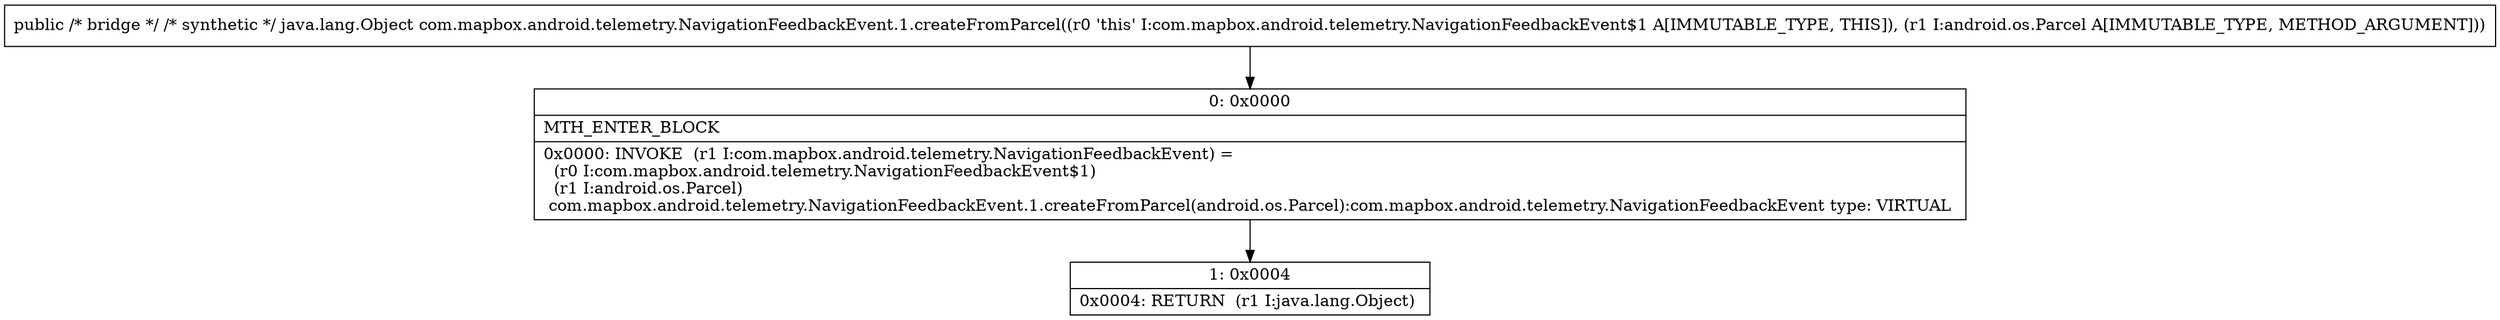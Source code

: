 digraph "CFG forcom.mapbox.android.telemetry.NavigationFeedbackEvent.1.createFromParcel(Landroid\/os\/Parcel;)Ljava\/lang\/Object;" {
Node_0 [shape=record,label="{0\:\ 0x0000|MTH_ENTER_BLOCK\l|0x0000: INVOKE  (r1 I:com.mapbox.android.telemetry.NavigationFeedbackEvent) = \l  (r0 I:com.mapbox.android.telemetry.NavigationFeedbackEvent$1)\l  (r1 I:android.os.Parcel)\l com.mapbox.android.telemetry.NavigationFeedbackEvent.1.createFromParcel(android.os.Parcel):com.mapbox.android.telemetry.NavigationFeedbackEvent type: VIRTUAL \l}"];
Node_1 [shape=record,label="{1\:\ 0x0004|0x0004: RETURN  (r1 I:java.lang.Object) \l}"];
MethodNode[shape=record,label="{public \/* bridge *\/ \/* synthetic *\/ java.lang.Object com.mapbox.android.telemetry.NavigationFeedbackEvent.1.createFromParcel((r0 'this' I:com.mapbox.android.telemetry.NavigationFeedbackEvent$1 A[IMMUTABLE_TYPE, THIS]), (r1 I:android.os.Parcel A[IMMUTABLE_TYPE, METHOD_ARGUMENT])) }"];
MethodNode -> Node_0;
Node_0 -> Node_1;
}

